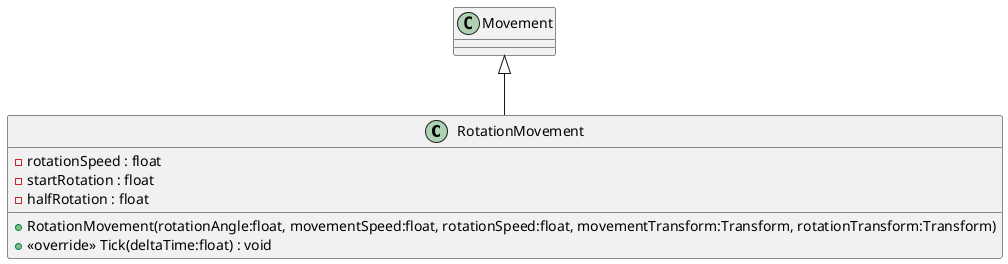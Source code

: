 @startuml
class RotationMovement {
    - rotationSpeed : float
    - startRotation : float
    - halfRotation : float
    + RotationMovement(rotationAngle:float, movementSpeed:float, rotationSpeed:float, movementTransform:Transform, rotationTransform:Transform)
    + <<override>> Tick(deltaTime:float) : void
}
Movement <|-- RotationMovement
@enduml
